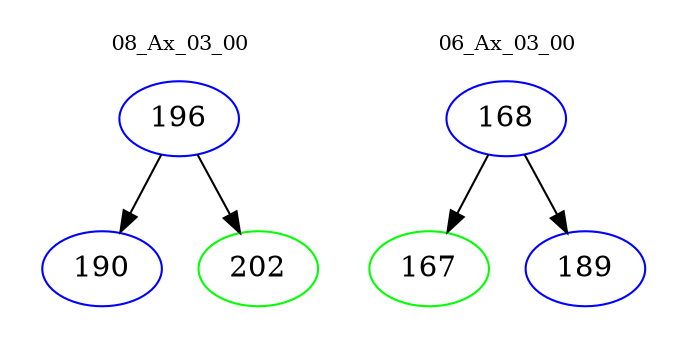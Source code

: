 digraph{
subgraph cluster_0 {
color = white
label = "08_Ax_03_00";
fontsize=10;
T0_196 [label="196", color="blue"]
T0_196 -> T0_190 [color="black"]
T0_190 [label="190", color="blue"]
T0_196 -> T0_202 [color="black"]
T0_202 [label="202", color="green"]
}
subgraph cluster_1 {
color = white
label = "06_Ax_03_00";
fontsize=10;
T1_168 [label="168", color="blue"]
T1_168 -> T1_167 [color="black"]
T1_167 [label="167", color="green"]
T1_168 -> T1_189 [color="black"]
T1_189 [label="189", color="blue"]
}
}
